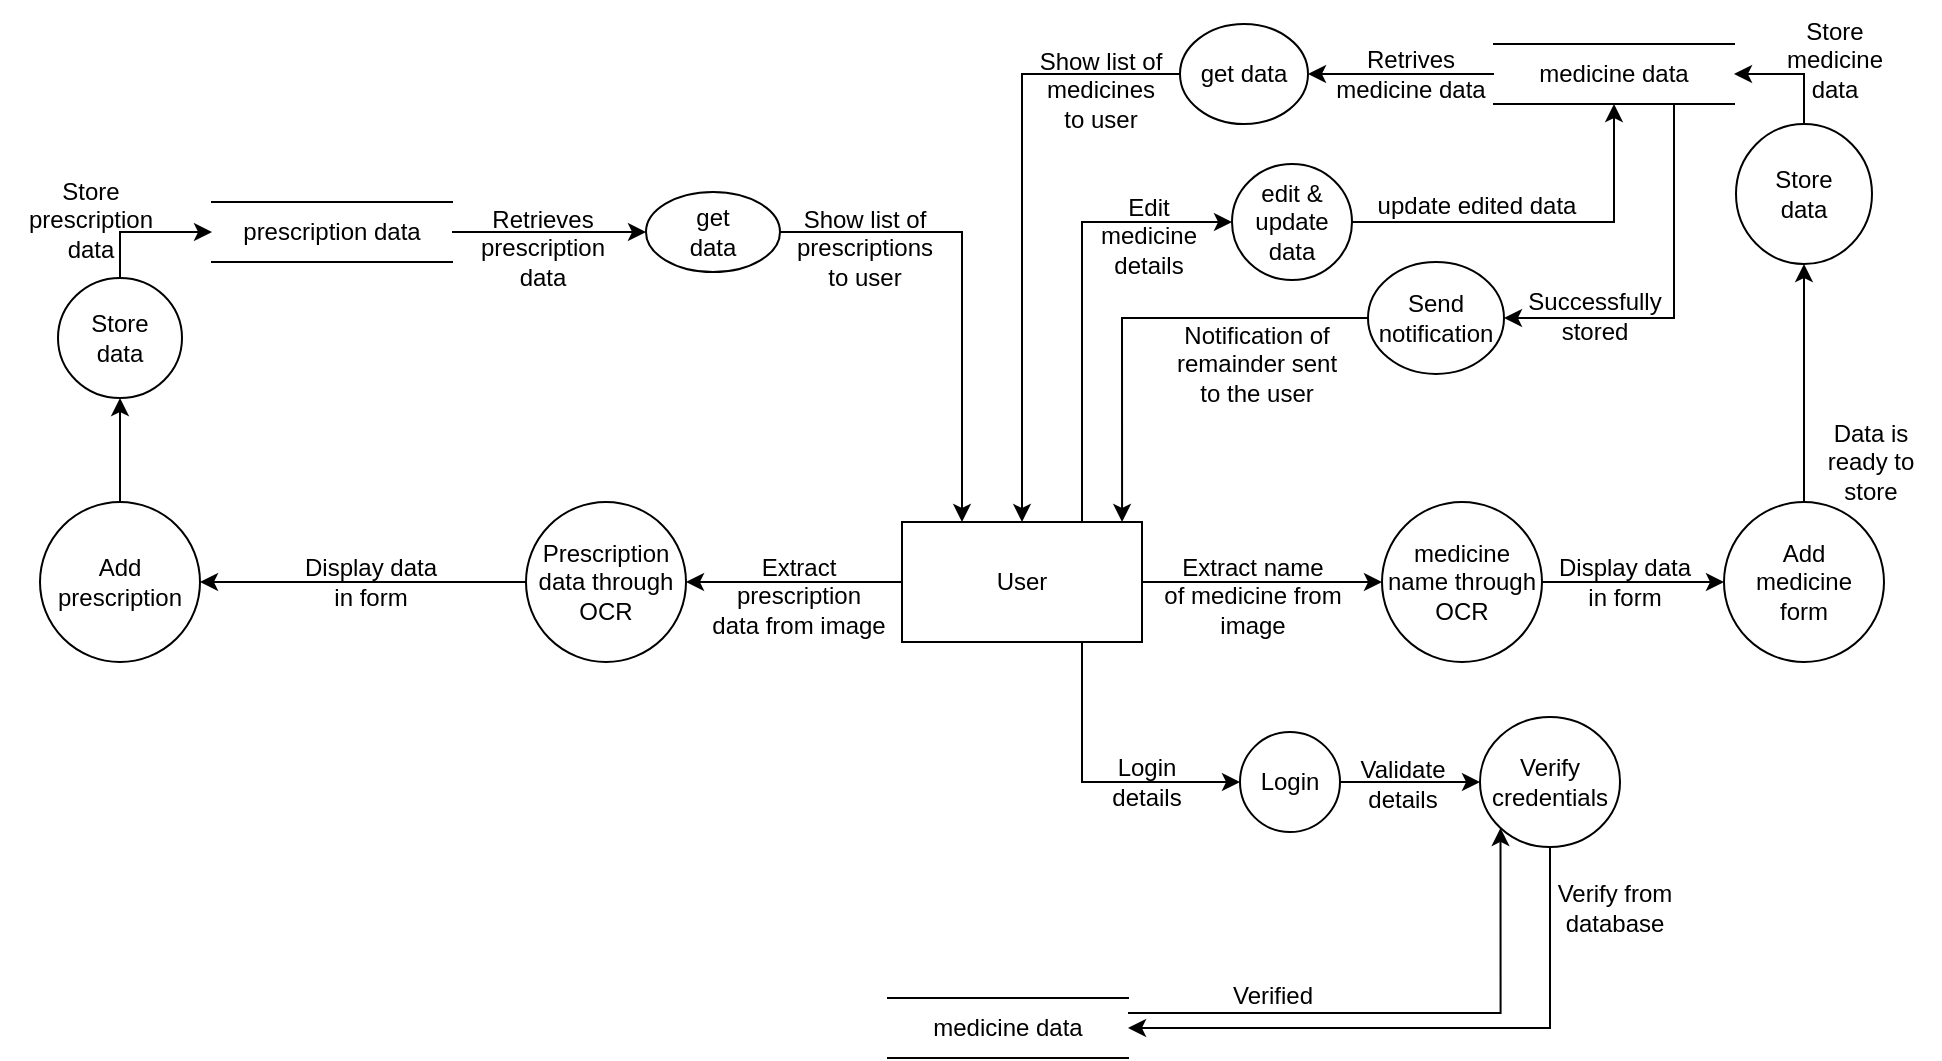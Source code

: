 <mxfile version="22.0.8" type="github">
  <diagram name="Page-1" id="Rs1aMuwNrwx8zFW7lKC0">
    <mxGraphModel dx="1697" dy="1230" grid="1" gridSize="10" guides="1" tooltips="1" connect="1" arrows="1" fold="1" page="1" pageScale="1" pageWidth="817" pageHeight="784" math="0" shadow="0">
      <root>
        <mxCell id="0" />
        <mxCell id="1" parent="0" />
        <mxCell id="yu-vMoSQ0n794UT8hFaY-3" value="" style="edgeStyle=orthogonalEdgeStyle;rounded=0;orthogonalLoop=1;jettySize=auto;html=1;" parent="1" source="yu-vMoSQ0n794UT8hFaY-1" target="yu-vMoSQ0n794UT8hFaY-2" edge="1">
          <mxGeometry relative="1" as="geometry" />
        </mxCell>
        <mxCell id="yu-vMoSQ0n794UT8hFaY-42" value="" style="edgeStyle=orthogonalEdgeStyle;rounded=0;orthogonalLoop=1;jettySize=auto;html=1;entryX=0;entryY=0.5;entryDx=0;entryDy=0;exitX=0.75;exitY=0;exitDx=0;exitDy=0;" parent="1" source="yu-vMoSQ0n794UT8hFaY-1" target="yu-vMoSQ0n794UT8hFaY-41" edge="1">
          <mxGeometry relative="1" as="geometry">
            <Array as="points">
              <mxPoint x="371" y="20" />
            </Array>
          </mxGeometry>
        </mxCell>
        <mxCell id="yu-vMoSQ0n794UT8hFaY-58" value="" style="edgeStyle=orthogonalEdgeStyle;rounded=0;orthogonalLoop=1;jettySize=auto;html=1;" parent="1" source="yu-vMoSQ0n794UT8hFaY-1" target="yu-vMoSQ0n794UT8hFaY-57" edge="1">
          <mxGeometry relative="1" as="geometry" />
        </mxCell>
        <mxCell id="yu-vMoSQ0n794UT8hFaY-85" style="edgeStyle=orthogonalEdgeStyle;rounded=0;orthogonalLoop=1;jettySize=auto;html=1;exitX=0.75;exitY=1;exitDx=0;exitDy=0;entryX=0;entryY=0.5;entryDx=0;entryDy=0;" parent="1" source="yu-vMoSQ0n794UT8hFaY-1" target="yu-vMoSQ0n794UT8hFaY-84" edge="1">
          <mxGeometry relative="1" as="geometry" />
        </mxCell>
        <mxCell id="yu-vMoSQ0n794UT8hFaY-1" value="User" style="rounded=0;whiteSpace=wrap;html=1;" parent="1" vertex="1">
          <mxGeometry x="281" y="170" width="120" height="60" as="geometry" />
        </mxCell>
        <mxCell id="yu-vMoSQ0n794UT8hFaY-5" value="" style="edgeStyle=orthogonalEdgeStyle;rounded=0;orthogonalLoop=1;jettySize=auto;html=1;" parent="1" source="yu-vMoSQ0n794UT8hFaY-2" target="yu-vMoSQ0n794UT8hFaY-4" edge="1">
          <mxGeometry relative="1" as="geometry" />
        </mxCell>
        <mxCell id="yu-vMoSQ0n794UT8hFaY-2" value="medicine name&amp;nbsp;through&lt;br&gt;OCR" style="ellipse;whiteSpace=wrap;html=1;rounded=0;" parent="1" vertex="1">
          <mxGeometry x="521" y="160" width="80" height="80" as="geometry" />
        </mxCell>
        <mxCell id="yu-vMoSQ0n794UT8hFaY-27" value="" style="edgeStyle=orthogonalEdgeStyle;rounded=0;orthogonalLoop=1;jettySize=auto;html=1;" parent="1" source="yu-vMoSQ0n794UT8hFaY-4" target="yu-vMoSQ0n794UT8hFaY-26" edge="1">
          <mxGeometry relative="1" as="geometry" />
        </mxCell>
        <mxCell id="yu-vMoSQ0n794UT8hFaY-4" value="Add&lt;br&gt;medicine&lt;br&gt;form" style="ellipse;whiteSpace=wrap;html=1;rounded=0;" parent="1" vertex="1">
          <mxGeometry x="692" y="160" width="80" height="80" as="geometry" />
        </mxCell>
        <mxCell id="yu-vMoSQ0n794UT8hFaY-6" value="Extract name&lt;br&gt;of medicine from&lt;br&gt;image" style="text;html=1;align=center;verticalAlign=middle;resizable=0;points=[];autosize=1;strokeColor=none;fillColor=none;" parent="1" vertex="1">
          <mxGeometry x="401" y="177" width="110" height="60" as="geometry" />
        </mxCell>
        <mxCell id="yu-vMoSQ0n794UT8hFaY-7" value="Display data&lt;br&gt;in form" style="text;html=1;align=center;verticalAlign=middle;resizable=0;points=[];autosize=1;strokeColor=none;fillColor=none;" parent="1" vertex="1">
          <mxGeometry x="597" y="180" width="90" height="40" as="geometry" />
        </mxCell>
        <mxCell id="yu-vMoSQ0n794UT8hFaY-34" value="" style="edgeStyle=orthogonalEdgeStyle;rounded=0;orthogonalLoop=1;jettySize=auto;html=1;" parent="1" source="yu-vMoSQ0n794UT8hFaY-17" target="yu-vMoSQ0n794UT8hFaY-33" edge="1">
          <mxGeometry relative="1" as="geometry" />
        </mxCell>
        <mxCell id="yu-vMoSQ0n794UT8hFaY-78" style="edgeStyle=orthogonalEdgeStyle;rounded=0;orthogonalLoop=1;jettySize=auto;html=1;exitX=0.75;exitY=1;exitDx=0;exitDy=0;entryX=1;entryY=0.5;entryDx=0;entryDy=0;" parent="1" source="yu-vMoSQ0n794UT8hFaY-17" target="yu-vMoSQ0n794UT8hFaY-77" edge="1">
          <mxGeometry relative="1" as="geometry" />
        </mxCell>
        <mxCell id="yu-vMoSQ0n794UT8hFaY-17" value="medicine data" style="shape=partialRectangle;whiteSpace=wrap;html=1;left=0;right=0;fillColor=none;" parent="1" vertex="1">
          <mxGeometry x="577" y="-69" width="120" height="30" as="geometry" />
        </mxCell>
        <mxCell id="yu-vMoSQ0n794UT8hFaY-30" style="edgeStyle=orthogonalEdgeStyle;rounded=0;orthogonalLoop=1;jettySize=auto;html=1;exitX=0.5;exitY=0;exitDx=0;exitDy=0;entryX=1;entryY=0.5;entryDx=0;entryDy=0;" parent="1" source="yu-vMoSQ0n794UT8hFaY-26" target="yu-vMoSQ0n794UT8hFaY-17" edge="1">
          <mxGeometry relative="1" as="geometry" />
        </mxCell>
        <mxCell id="yu-vMoSQ0n794UT8hFaY-26" value="Store&lt;br&gt;data" style="ellipse;whiteSpace=wrap;html=1;rounded=0;" parent="1" vertex="1">
          <mxGeometry x="698" y="-29" width="68" height="70" as="geometry" />
        </mxCell>
        <mxCell id="yu-vMoSQ0n794UT8hFaY-31" value="Store&lt;br&gt;medicine&lt;br&gt;data" style="text;html=1;align=center;verticalAlign=middle;resizable=0;points=[];autosize=1;strokeColor=none;fillColor=none;" parent="1" vertex="1">
          <mxGeometry x="712" y="-91" width="70" height="60" as="geometry" />
        </mxCell>
        <mxCell id="yu-vMoSQ0n794UT8hFaY-36" style="edgeStyle=orthogonalEdgeStyle;rounded=0;orthogonalLoop=1;jettySize=auto;html=1;exitX=0;exitY=0.5;exitDx=0;exitDy=0;entryX=0.5;entryY=0;entryDx=0;entryDy=0;" parent="1" source="yu-vMoSQ0n794UT8hFaY-33" target="yu-vMoSQ0n794UT8hFaY-1" edge="1">
          <mxGeometry relative="1" as="geometry" />
        </mxCell>
        <mxCell id="yu-vMoSQ0n794UT8hFaY-33" value="get data" style="ellipse;whiteSpace=wrap;html=1;fillColor=none;" parent="1" vertex="1">
          <mxGeometry x="420" y="-79" width="64" height="50" as="geometry" />
        </mxCell>
        <mxCell id="yu-vMoSQ0n794UT8hFaY-35" value="Retrives&lt;br&gt;medicine data" style="text;html=1;align=center;verticalAlign=middle;resizable=0;points=[];autosize=1;strokeColor=none;fillColor=none;" parent="1" vertex="1">
          <mxGeometry x="485" y="-74" width="100" height="40" as="geometry" />
        </mxCell>
        <mxCell id="yu-vMoSQ0n794UT8hFaY-39" value="Show list of&lt;br&gt;medicines&lt;br&gt;to user" style="text;html=1;align=center;verticalAlign=middle;resizable=0;points=[];autosize=1;strokeColor=none;fillColor=none;" parent="1" vertex="1">
          <mxGeometry x="340" y="-76" width="80" height="60" as="geometry" />
        </mxCell>
        <mxCell id="yu-vMoSQ0n794UT8hFaY-48" value="" style="edgeStyle=orthogonalEdgeStyle;rounded=0;orthogonalLoop=1;jettySize=auto;html=1;entryX=0.5;entryY=1;entryDx=0;entryDy=0;" parent="1" source="yu-vMoSQ0n794UT8hFaY-41" target="yu-vMoSQ0n794UT8hFaY-17" edge="1">
          <mxGeometry relative="1" as="geometry">
            <mxPoint x="546" y="20" as="targetPoint" />
          </mxGeometry>
        </mxCell>
        <mxCell id="yu-vMoSQ0n794UT8hFaY-41" value="edit &amp;amp; update&lt;br&gt;data" style="ellipse;whiteSpace=wrap;html=1;rounded=0;" parent="1" vertex="1">
          <mxGeometry x="446" y="-9" width="60" height="58" as="geometry" />
        </mxCell>
        <mxCell id="yu-vMoSQ0n794UT8hFaY-46" value="Edit&lt;br&gt;medicine&lt;br&gt;details" style="text;html=1;align=center;verticalAlign=middle;resizable=0;points=[];autosize=1;strokeColor=none;fillColor=none;" parent="1" vertex="1">
          <mxGeometry x="369" y="-3" width="70" height="60" as="geometry" />
        </mxCell>
        <mxCell id="yu-vMoSQ0n794UT8hFaY-49" value="update edited data" style="text;html=1;align=center;verticalAlign=middle;resizable=0;points=[];autosize=1;strokeColor=none;fillColor=none;" parent="1" vertex="1">
          <mxGeometry x="508" y="-3" width="120" height="30" as="geometry" />
        </mxCell>
        <mxCell id="yu-vMoSQ0n794UT8hFaY-56" value="Data is&lt;br&gt;ready to&lt;br&gt;store" style="text;html=1;align=center;verticalAlign=middle;resizable=0;points=[];autosize=1;strokeColor=none;fillColor=none;" parent="1" vertex="1">
          <mxGeometry x="730" y="110" width="70" height="60" as="geometry" />
        </mxCell>
        <mxCell id="yu-vMoSQ0n794UT8hFaY-60" value="" style="edgeStyle=orthogonalEdgeStyle;rounded=0;orthogonalLoop=1;jettySize=auto;html=1;" parent="1" source="yu-vMoSQ0n794UT8hFaY-57" target="yu-vMoSQ0n794UT8hFaY-59" edge="1">
          <mxGeometry relative="1" as="geometry" />
        </mxCell>
        <mxCell id="yu-vMoSQ0n794UT8hFaY-57" value="Prescription&lt;br&gt;data through&lt;br&gt;OCR" style="ellipse;whiteSpace=wrap;html=1;rounded=0;" parent="1" vertex="1">
          <mxGeometry x="93" y="160" width="80" height="80" as="geometry" />
        </mxCell>
        <mxCell id="yu-vMoSQ0n794UT8hFaY-65" value="" style="edgeStyle=orthogonalEdgeStyle;rounded=0;orthogonalLoop=1;jettySize=auto;html=1;" parent="1" source="yu-vMoSQ0n794UT8hFaY-59" target="yu-vMoSQ0n794UT8hFaY-64" edge="1">
          <mxGeometry relative="1" as="geometry" />
        </mxCell>
        <mxCell id="yu-vMoSQ0n794UT8hFaY-59" value="Add&lt;br&gt;prescription" style="ellipse;whiteSpace=wrap;html=1;rounded=0;" parent="1" vertex="1">
          <mxGeometry x="-150" y="160" width="80" height="80" as="geometry" />
        </mxCell>
        <mxCell id="yu-vMoSQ0n794UT8hFaY-61" value="Display data&lt;br&gt;in form" style="text;html=1;align=center;verticalAlign=middle;resizable=0;points=[];autosize=1;strokeColor=none;fillColor=none;" parent="1" vertex="1">
          <mxGeometry x="-30" y="180" width="90" height="40" as="geometry" />
        </mxCell>
        <mxCell id="yu-vMoSQ0n794UT8hFaY-62" value="Extract&lt;br&gt;prescription&lt;br&gt;data from image" style="text;html=1;align=center;verticalAlign=middle;resizable=0;points=[];autosize=1;strokeColor=none;fillColor=none;" parent="1" vertex="1">
          <mxGeometry x="174" y="177" width="110" height="60" as="geometry" />
        </mxCell>
        <mxCell id="yu-vMoSQ0n794UT8hFaY-69" value="" style="edgeStyle=orthogonalEdgeStyle;rounded=0;orthogonalLoop=1;jettySize=auto;html=1;" parent="1" source="yu-vMoSQ0n794UT8hFaY-63" target="yu-vMoSQ0n794UT8hFaY-68" edge="1">
          <mxGeometry relative="1" as="geometry" />
        </mxCell>
        <mxCell id="yu-vMoSQ0n794UT8hFaY-63" value="prescription data" style="shape=partialRectangle;whiteSpace=wrap;html=1;left=0;right=0;fillColor=none;" parent="1" vertex="1">
          <mxGeometry x="-64" y="10" width="120" height="30" as="geometry" />
        </mxCell>
        <mxCell id="yu-vMoSQ0n794UT8hFaY-66" style="edgeStyle=orthogonalEdgeStyle;rounded=0;orthogonalLoop=1;jettySize=auto;html=1;exitX=0.5;exitY=0;exitDx=0;exitDy=0;entryX=0;entryY=0.5;entryDx=0;entryDy=0;" parent="1" source="yu-vMoSQ0n794UT8hFaY-64" target="yu-vMoSQ0n794UT8hFaY-63" edge="1">
          <mxGeometry relative="1" as="geometry" />
        </mxCell>
        <mxCell id="yu-vMoSQ0n794UT8hFaY-64" value="Store&lt;br&gt;data" style="ellipse;whiteSpace=wrap;html=1;rounded=0;" parent="1" vertex="1">
          <mxGeometry x="-141" y="48" width="62" height="60" as="geometry" />
        </mxCell>
        <mxCell id="yu-vMoSQ0n794UT8hFaY-67" value="Store&lt;br&gt;prescription&lt;br&gt;data" style="text;html=1;align=center;verticalAlign=middle;resizable=0;points=[];autosize=1;strokeColor=none;fillColor=none;" parent="1" vertex="1">
          <mxGeometry x="-170" y="-11" width="90" height="60" as="geometry" />
        </mxCell>
        <mxCell id="yu-vMoSQ0n794UT8hFaY-72" style="edgeStyle=orthogonalEdgeStyle;rounded=0;orthogonalLoop=1;jettySize=auto;html=1;exitX=1;exitY=0.5;exitDx=0;exitDy=0;entryX=0.25;entryY=0;entryDx=0;entryDy=0;" parent="1" source="yu-vMoSQ0n794UT8hFaY-68" target="yu-vMoSQ0n794UT8hFaY-1" edge="1">
          <mxGeometry relative="1" as="geometry" />
        </mxCell>
        <mxCell id="yu-vMoSQ0n794UT8hFaY-68" value="get&lt;br&gt;data" style="ellipse;whiteSpace=wrap;html=1;fillColor=none;" parent="1" vertex="1">
          <mxGeometry x="153" y="5" width="67" height="40" as="geometry" />
        </mxCell>
        <mxCell id="yu-vMoSQ0n794UT8hFaY-71" value="Retrieves&lt;br&gt;prescription&lt;br&gt;data" style="text;html=1;align=center;verticalAlign=middle;resizable=0;points=[];autosize=1;strokeColor=none;fillColor=none;" parent="1" vertex="1">
          <mxGeometry x="56" y="3" width="90" height="60" as="geometry" />
        </mxCell>
        <mxCell id="yu-vMoSQ0n794UT8hFaY-73" value="Show list of&lt;br&gt;prescriptions&lt;br&gt;to user" style="text;html=1;align=center;verticalAlign=middle;resizable=0;points=[];autosize=1;strokeColor=none;fillColor=none;" parent="1" vertex="1">
          <mxGeometry x="217" y="3" width="90" height="60" as="geometry" />
        </mxCell>
        <mxCell id="yu-vMoSQ0n794UT8hFaY-77" value="Send&lt;br&gt;notification" style="ellipse;whiteSpace=wrap;html=1;rounded=0;" parent="1" vertex="1">
          <mxGeometry x="514" y="40" width="68" height="56" as="geometry" />
        </mxCell>
        <mxCell id="yu-vMoSQ0n794UT8hFaY-80" value="Successfully&lt;br&gt;stored" style="text;html=1;align=center;verticalAlign=middle;resizable=0;points=[];autosize=1;strokeColor=none;fillColor=none;" parent="1" vertex="1">
          <mxGeometry x="582" y="47" width="90" height="40" as="geometry" />
        </mxCell>
        <mxCell id="yu-vMoSQ0n794UT8hFaY-81" style="edgeStyle=orthogonalEdgeStyle;rounded=0;orthogonalLoop=1;jettySize=auto;html=1;exitX=0;exitY=0.5;exitDx=0;exitDy=0;entryX=0.917;entryY=0;entryDx=0;entryDy=0;entryPerimeter=0;" parent="1" source="yu-vMoSQ0n794UT8hFaY-77" target="yu-vMoSQ0n794UT8hFaY-1" edge="1">
          <mxGeometry relative="1" as="geometry" />
        </mxCell>
        <mxCell id="yu-vMoSQ0n794UT8hFaY-82" value="Notification of&lt;br&gt;remainder sent&lt;br&gt;to the user" style="text;html=1;align=center;verticalAlign=middle;resizable=0;points=[];autosize=1;strokeColor=none;fillColor=none;" parent="1" vertex="1">
          <mxGeometry x="408" y="61" width="100" height="60" as="geometry" />
        </mxCell>
        <mxCell id="iECHN9JC9h8N0DPzFgtt-2" value="" style="edgeStyle=orthogonalEdgeStyle;rounded=0;orthogonalLoop=1;jettySize=auto;html=1;" edge="1" parent="1" source="yu-vMoSQ0n794UT8hFaY-84" target="iECHN9JC9h8N0DPzFgtt-1">
          <mxGeometry relative="1" as="geometry" />
        </mxCell>
        <mxCell id="yu-vMoSQ0n794UT8hFaY-84" value="Login" style="ellipse;whiteSpace=wrap;html=1;rounded=0;" parent="1" vertex="1">
          <mxGeometry x="450" y="275" width="50" height="50" as="geometry" />
        </mxCell>
        <mxCell id="yu-vMoSQ0n794UT8hFaY-86" value="Login&lt;br&gt;details" style="text;html=1;align=center;verticalAlign=middle;resizable=0;points=[];autosize=1;strokeColor=none;fillColor=none;" parent="1" vertex="1">
          <mxGeometry x="373" y="280" width="60" height="40" as="geometry" />
        </mxCell>
        <mxCell id="iECHN9JC9h8N0DPzFgtt-6" style="edgeStyle=orthogonalEdgeStyle;rounded=0;orthogonalLoop=1;jettySize=auto;html=1;exitX=0.5;exitY=1;exitDx=0;exitDy=0;entryX=1;entryY=0.5;entryDx=0;entryDy=0;" edge="1" parent="1" source="iECHN9JC9h8N0DPzFgtt-1" target="iECHN9JC9h8N0DPzFgtt-5">
          <mxGeometry relative="1" as="geometry" />
        </mxCell>
        <mxCell id="iECHN9JC9h8N0DPzFgtt-1" value="Verify&lt;br&gt;credentials" style="ellipse;whiteSpace=wrap;html=1;rounded=0;" vertex="1" parent="1">
          <mxGeometry x="570" y="267.5" width="70" height="65" as="geometry" />
        </mxCell>
        <mxCell id="iECHN9JC9h8N0DPzFgtt-3" value="Validate&lt;br&gt;details" style="text;html=1;align=center;verticalAlign=middle;resizable=0;points=[];autosize=1;strokeColor=none;fillColor=none;" vertex="1" parent="1">
          <mxGeometry x="496" y="281" width="70" height="40" as="geometry" />
        </mxCell>
        <mxCell id="iECHN9JC9h8N0DPzFgtt-7" style="edgeStyle=orthogonalEdgeStyle;rounded=0;orthogonalLoop=1;jettySize=auto;html=1;exitX=1;exitY=0.25;exitDx=0;exitDy=0;entryX=0;entryY=1;entryDx=0;entryDy=0;" edge="1" parent="1" source="iECHN9JC9h8N0DPzFgtt-5" target="iECHN9JC9h8N0DPzFgtt-1">
          <mxGeometry relative="1" as="geometry" />
        </mxCell>
        <mxCell id="iECHN9JC9h8N0DPzFgtt-5" value="medicine data" style="shape=partialRectangle;whiteSpace=wrap;html=1;left=0;right=0;fillColor=none;" vertex="1" parent="1">
          <mxGeometry x="274" y="408" width="120" height="30" as="geometry" />
        </mxCell>
        <mxCell id="iECHN9JC9h8N0DPzFgtt-8" value="Verify from&lt;br&gt;database" style="text;html=1;align=center;verticalAlign=middle;resizable=0;points=[];autosize=1;strokeColor=none;fillColor=none;" vertex="1" parent="1">
          <mxGeometry x="597" y="343" width="80" height="40" as="geometry" />
        </mxCell>
        <mxCell id="iECHN9JC9h8N0DPzFgtt-11" value="Verified" style="text;html=1;align=center;verticalAlign=middle;resizable=0;points=[];autosize=1;strokeColor=none;fillColor=none;" vertex="1" parent="1">
          <mxGeometry x="436" y="392" width="60" height="30" as="geometry" />
        </mxCell>
      </root>
    </mxGraphModel>
  </diagram>
</mxfile>
